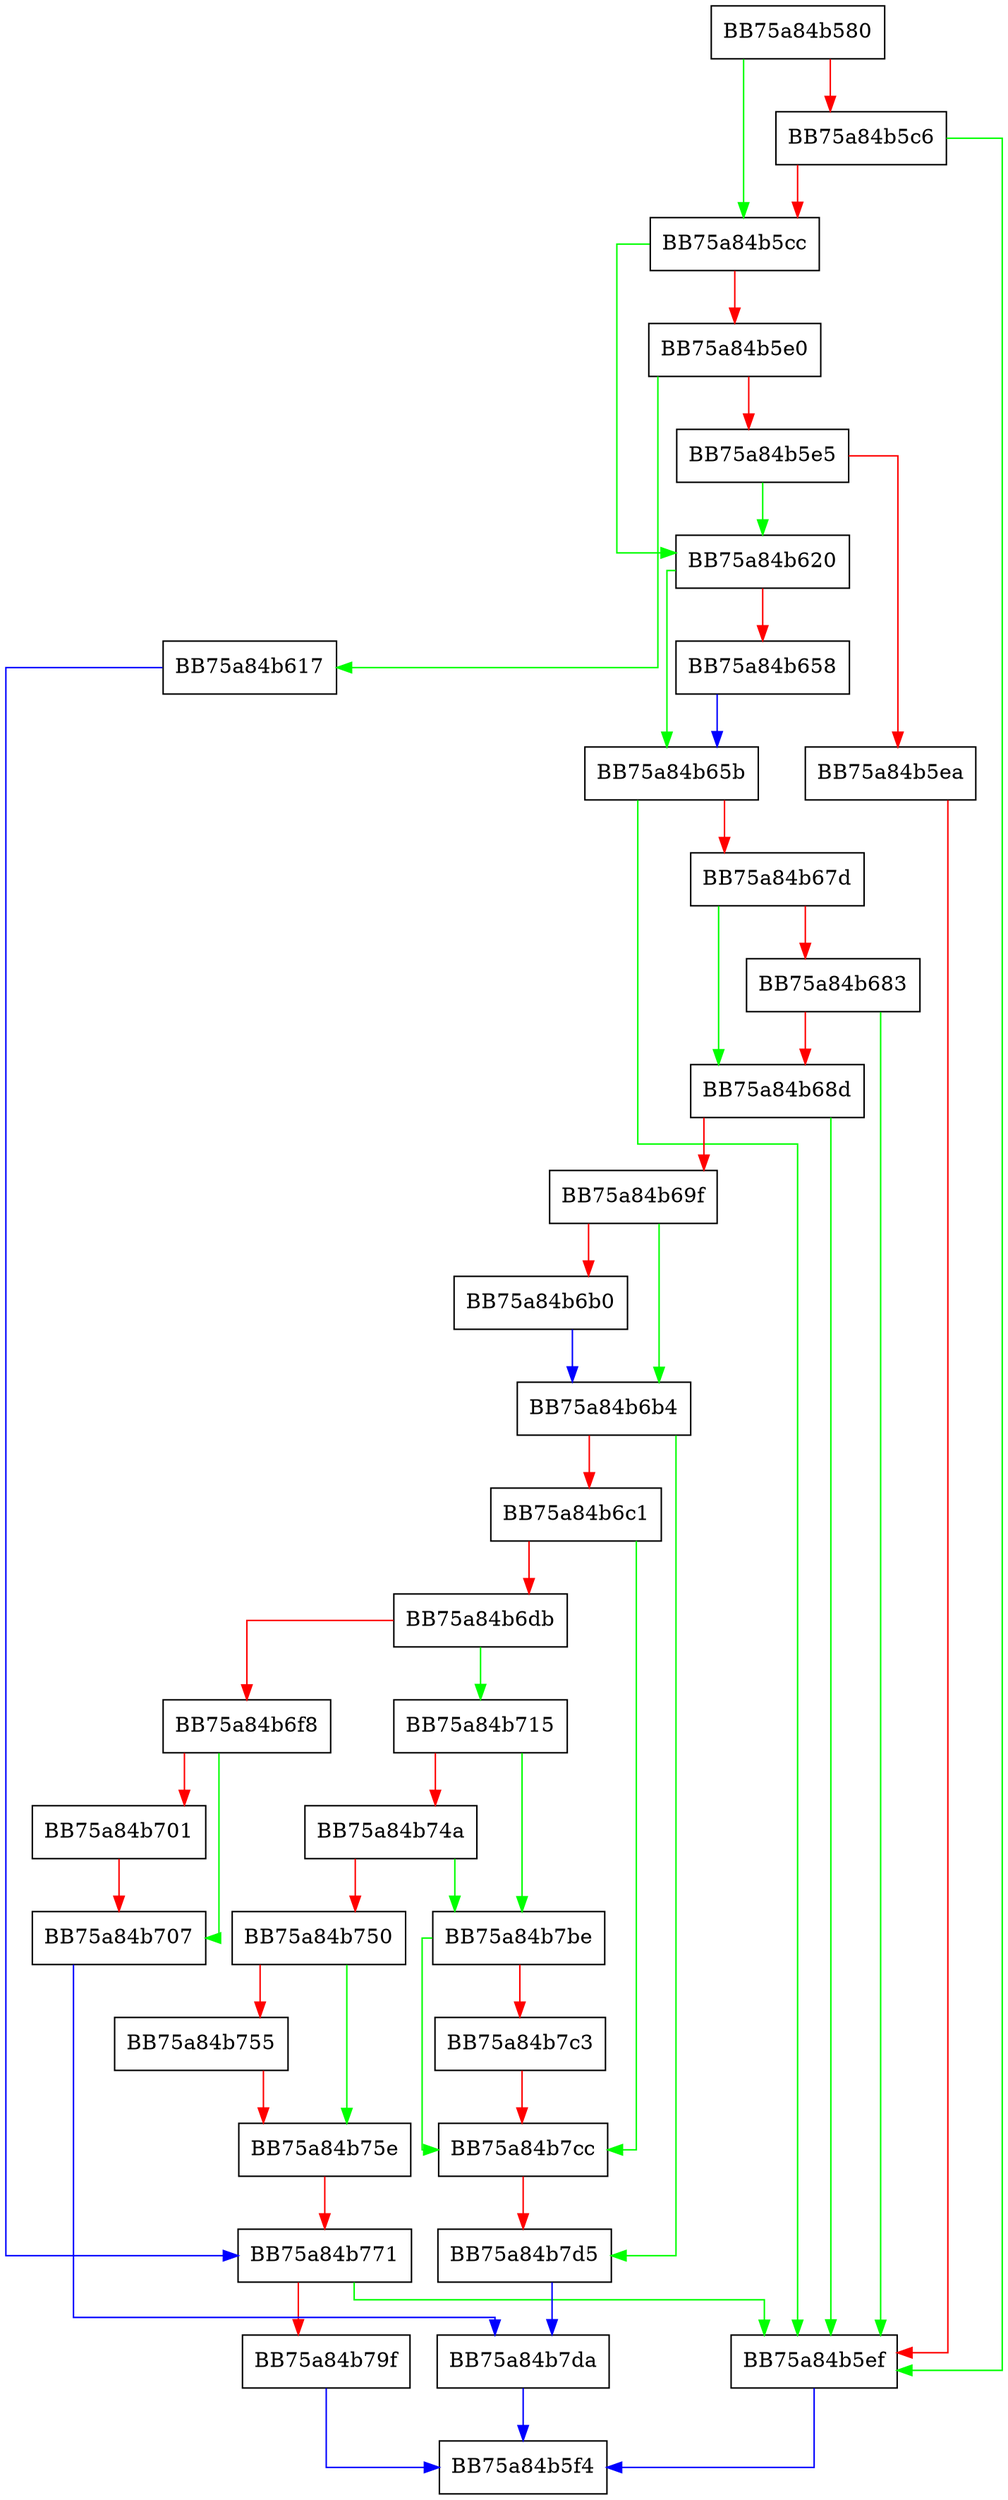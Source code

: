 digraph HandleNotification {
  node [shape="box"];
  graph [splines=ortho];
  BB75a84b580 -> BB75a84b5cc [color="green"];
  BB75a84b580 -> BB75a84b5c6 [color="red"];
  BB75a84b5c6 -> BB75a84b5ef [color="green"];
  BB75a84b5c6 -> BB75a84b5cc [color="red"];
  BB75a84b5cc -> BB75a84b620 [color="green"];
  BB75a84b5cc -> BB75a84b5e0 [color="red"];
  BB75a84b5e0 -> BB75a84b617 [color="green"];
  BB75a84b5e0 -> BB75a84b5e5 [color="red"];
  BB75a84b5e5 -> BB75a84b620 [color="green"];
  BB75a84b5e5 -> BB75a84b5ea [color="red"];
  BB75a84b5ea -> BB75a84b5ef [color="red"];
  BB75a84b5ef -> BB75a84b5f4 [color="blue"];
  BB75a84b617 -> BB75a84b771 [color="blue"];
  BB75a84b620 -> BB75a84b65b [color="green"];
  BB75a84b620 -> BB75a84b658 [color="red"];
  BB75a84b658 -> BB75a84b65b [color="blue"];
  BB75a84b65b -> BB75a84b5ef [color="green"];
  BB75a84b65b -> BB75a84b67d [color="red"];
  BB75a84b67d -> BB75a84b68d [color="green"];
  BB75a84b67d -> BB75a84b683 [color="red"];
  BB75a84b683 -> BB75a84b5ef [color="green"];
  BB75a84b683 -> BB75a84b68d [color="red"];
  BB75a84b68d -> BB75a84b5ef [color="green"];
  BB75a84b68d -> BB75a84b69f [color="red"];
  BB75a84b69f -> BB75a84b6b4 [color="green"];
  BB75a84b69f -> BB75a84b6b0 [color="red"];
  BB75a84b6b0 -> BB75a84b6b4 [color="blue"];
  BB75a84b6b4 -> BB75a84b7d5 [color="green"];
  BB75a84b6b4 -> BB75a84b6c1 [color="red"];
  BB75a84b6c1 -> BB75a84b7cc [color="green"];
  BB75a84b6c1 -> BB75a84b6db [color="red"];
  BB75a84b6db -> BB75a84b715 [color="green"];
  BB75a84b6db -> BB75a84b6f8 [color="red"];
  BB75a84b6f8 -> BB75a84b707 [color="green"];
  BB75a84b6f8 -> BB75a84b701 [color="red"];
  BB75a84b701 -> BB75a84b707 [color="red"];
  BB75a84b707 -> BB75a84b7da [color="blue"];
  BB75a84b715 -> BB75a84b7be [color="green"];
  BB75a84b715 -> BB75a84b74a [color="red"];
  BB75a84b74a -> BB75a84b7be [color="green"];
  BB75a84b74a -> BB75a84b750 [color="red"];
  BB75a84b750 -> BB75a84b75e [color="green"];
  BB75a84b750 -> BB75a84b755 [color="red"];
  BB75a84b755 -> BB75a84b75e [color="red"];
  BB75a84b75e -> BB75a84b771 [color="red"];
  BB75a84b771 -> BB75a84b5ef [color="green"];
  BB75a84b771 -> BB75a84b79f [color="red"];
  BB75a84b79f -> BB75a84b5f4 [color="blue"];
  BB75a84b7be -> BB75a84b7cc [color="green"];
  BB75a84b7be -> BB75a84b7c3 [color="red"];
  BB75a84b7c3 -> BB75a84b7cc [color="red"];
  BB75a84b7cc -> BB75a84b7d5 [color="red"];
  BB75a84b7d5 -> BB75a84b7da [color="blue"];
  BB75a84b7da -> BB75a84b5f4 [color="blue"];
}